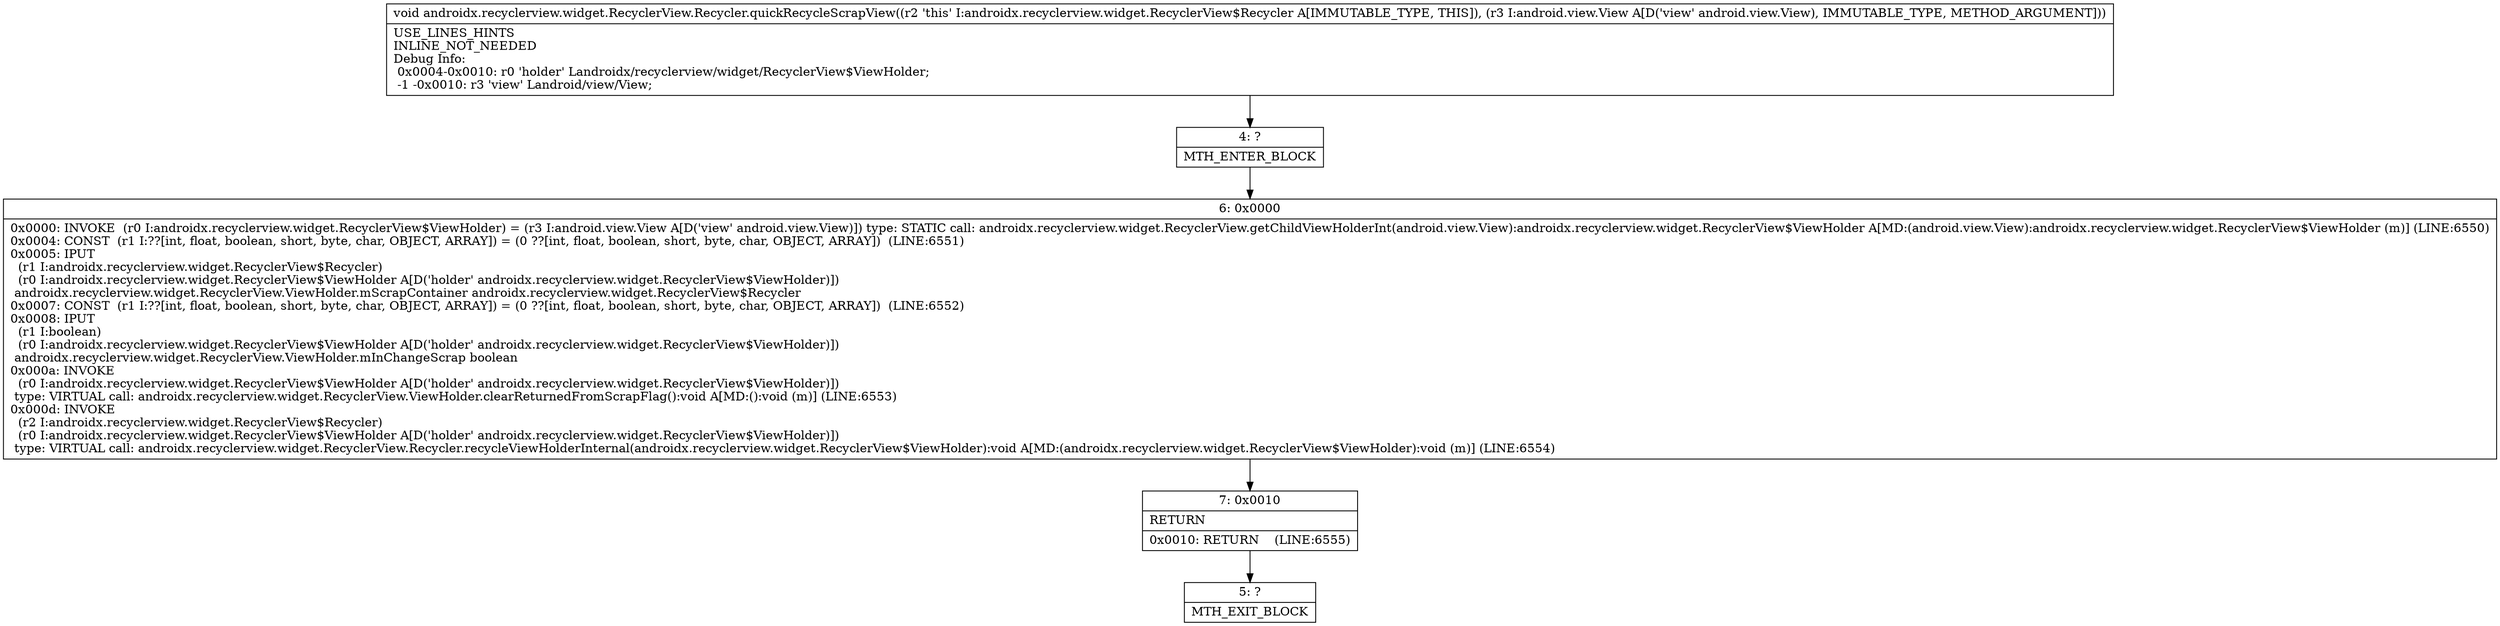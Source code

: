 digraph "CFG forandroidx.recyclerview.widget.RecyclerView.Recycler.quickRecycleScrapView(Landroid\/view\/View;)V" {
Node_4 [shape=record,label="{4\:\ ?|MTH_ENTER_BLOCK\l}"];
Node_6 [shape=record,label="{6\:\ 0x0000|0x0000: INVOKE  (r0 I:androidx.recyclerview.widget.RecyclerView$ViewHolder) = (r3 I:android.view.View A[D('view' android.view.View)]) type: STATIC call: androidx.recyclerview.widget.RecyclerView.getChildViewHolderInt(android.view.View):androidx.recyclerview.widget.RecyclerView$ViewHolder A[MD:(android.view.View):androidx.recyclerview.widget.RecyclerView$ViewHolder (m)] (LINE:6550)\l0x0004: CONST  (r1 I:??[int, float, boolean, short, byte, char, OBJECT, ARRAY]) = (0 ??[int, float, boolean, short, byte, char, OBJECT, ARRAY])  (LINE:6551)\l0x0005: IPUT  \l  (r1 I:androidx.recyclerview.widget.RecyclerView$Recycler)\l  (r0 I:androidx.recyclerview.widget.RecyclerView$ViewHolder A[D('holder' androidx.recyclerview.widget.RecyclerView$ViewHolder)])\l androidx.recyclerview.widget.RecyclerView.ViewHolder.mScrapContainer androidx.recyclerview.widget.RecyclerView$Recycler \l0x0007: CONST  (r1 I:??[int, float, boolean, short, byte, char, OBJECT, ARRAY]) = (0 ??[int, float, boolean, short, byte, char, OBJECT, ARRAY])  (LINE:6552)\l0x0008: IPUT  \l  (r1 I:boolean)\l  (r0 I:androidx.recyclerview.widget.RecyclerView$ViewHolder A[D('holder' androidx.recyclerview.widget.RecyclerView$ViewHolder)])\l androidx.recyclerview.widget.RecyclerView.ViewHolder.mInChangeScrap boolean \l0x000a: INVOKE  \l  (r0 I:androidx.recyclerview.widget.RecyclerView$ViewHolder A[D('holder' androidx.recyclerview.widget.RecyclerView$ViewHolder)])\l type: VIRTUAL call: androidx.recyclerview.widget.RecyclerView.ViewHolder.clearReturnedFromScrapFlag():void A[MD:():void (m)] (LINE:6553)\l0x000d: INVOKE  \l  (r2 I:androidx.recyclerview.widget.RecyclerView$Recycler)\l  (r0 I:androidx.recyclerview.widget.RecyclerView$ViewHolder A[D('holder' androidx.recyclerview.widget.RecyclerView$ViewHolder)])\l type: VIRTUAL call: androidx.recyclerview.widget.RecyclerView.Recycler.recycleViewHolderInternal(androidx.recyclerview.widget.RecyclerView$ViewHolder):void A[MD:(androidx.recyclerview.widget.RecyclerView$ViewHolder):void (m)] (LINE:6554)\l}"];
Node_7 [shape=record,label="{7\:\ 0x0010|RETURN\l|0x0010: RETURN    (LINE:6555)\l}"];
Node_5 [shape=record,label="{5\:\ ?|MTH_EXIT_BLOCK\l}"];
MethodNode[shape=record,label="{void androidx.recyclerview.widget.RecyclerView.Recycler.quickRecycleScrapView((r2 'this' I:androidx.recyclerview.widget.RecyclerView$Recycler A[IMMUTABLE_TYPE, THIS]), (r3 I:android.view.View A[D('view' android.view.View), IMMUTABLE_TYPE, METHOD_ARGUMENT]))  | USE_LINES_HINTS\lINLINE_NOT_NEEDED\lDebug Info:\l  0x0004\-0x0010: r0 'holder' Landroidx\/recyclerview\/widget\/RecyclerView$ViewHolder;\l  \-1 \-0x0010: r3 'view' Landroid\/view\/View;\l}"];
MethodNode -> Node_4;Node_4 -> Node_6;
Node_6 -> Node_7;
Node_7 -> Node_5;
}


